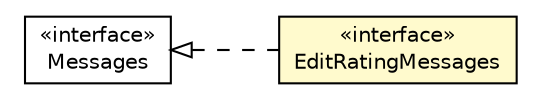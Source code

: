 #!/usr/local/bin/dot
#
# Class diagram 
# Generated by UMLGraph version R5_6-24-gf6e263 (http://www.umlgraph.org/)
#

digraph G {
	edge [fontname="Helvetica",fontsize=10,labelfontname="Helvetica",labelfontsize=10];
	node [fontname="Helvetica",fontsize=10,shape=plaintext];
	nodesep=0.25;
	ranksep=0.5;
	rankdir=LR;
	// com.gwtplatform.carstore.client.resources.EditRatingMessages
	c175220 [label=<<table title="com.gwtplatform.carstore.client.resources.EditRatingMessages" border="0" cellborder="1" cellspacing="0" cellpadding="2" port="p" bgcolor="lemonChiffon" href="./EditRatingMessages.html">
		<tr><td><table border="0" cellspacing="0" cellpadding="1">
<tr><td align="center" balign="center"> &#171;interface&#187; </td></tr>
<tr><td align="center" balign="center"> EditRatingMessages </td></tr>
		</table></td></tr>
		</table>>, URL="./EditRatingMessages.html", fontname="Helvetica", fontcolor="black", fontsize=10.0];
	//com.gwtplatform.carstore.client.resources.EditRatingMessages implements com.google.gwt.i18n.client.Messages
	c175298:p -> c175220:p [dir=back,arrowtail=empty,style=dashed];
	// com.google.gwt.i18n.client.Messages
	c175298 [label=<<table title="com.google.gwt.i18n.client.Messages" border="0" cellborder="1" cellspacing="0" cellpadding="2" port="p" href="http://google-web-toolkit.googlecode.com/svn/javadoc/latest/com/google/gwt/i18n/client/Messages.html">
		<tr><td><table border="0" cellspacing="0" cellpadding="1">
<tr><td align="center" balign="center"> &#171;interface&#187; </td></tr>
<tr><td align="center" balign="center"> Messages </td></tr>
		</table></td></tr>
		</table>>, URL="http://google-web-toolkit.googlecode.com/svn/javadoc/latest/com/google/gwt/i18n/client/Messages.html", fontname="Helvetica", fontcolor="black", fontsize=10.0];
}

